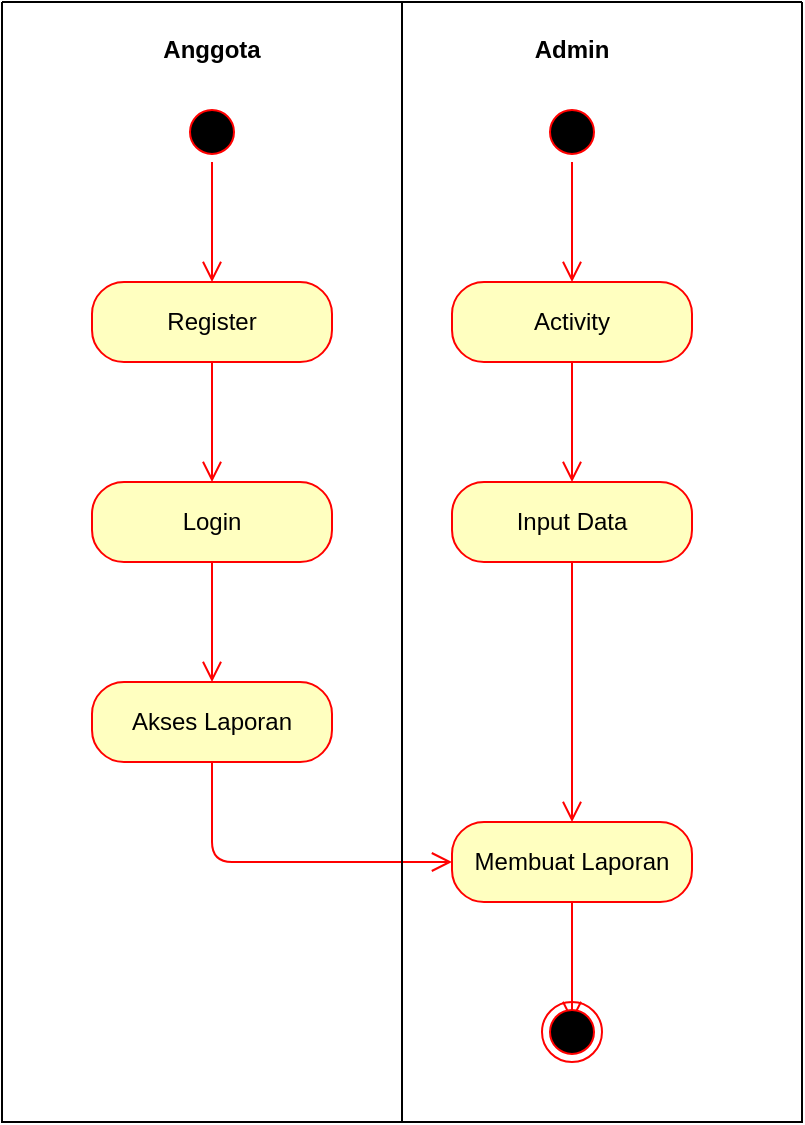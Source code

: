 <mxfile>
    <diagram id="qFuiAnbLtQxvk8TqD6pa" name="Page-1">
        <mxGraphModel dx="813" dy="638" grid="1" gridSize="10" guides="1" tooltips="1" connect="1" arrows="1" fold="1" page="1" pageScale="1" pageWidth="850" pageHeight="1100" math="0" shadow="0">
            <root>
                <mxCell id="0"/>
                <mxCell id="1" parent="0"/>
                <mxCell id="10" value="" style="ellipse;html=1;shape=startState;fillColor=#000000;strokeColor=#ff0000;" vertex="1" parent="1">
                    <mxGeometry x="200" y="170" width="30" height="30" as="geometry"/>
                </mxCell>
                <mxCell id="11" value="" style="edgeStyle=orthogonalEdgeStyle;html=1;verticalAlign=bottom;endArrow=open;endSize=8;strokeColor=#ff0000;" edge="1" source="10" parent="1">
                    <mxGeometry relative="1" as="geometry">
                        <mxPoint x="215" y="260" as="targetPoint"/>
                    </mxGeometry>
                </mxCell>
                <mxCell id="12" value="" style="ellipse;html=1;shape=startState;fillColor=#000000;strokeColor=#ff0000;" vertex="1" parent="1">
                    <mxGeometry x="380" y="170" width="30" height="30" as="geometry"/>
                </mxCell>
                <mxCell id="13" value="" style="edgeStyle=orthogonalEdgeStyle;html=1;verticalAlign=bottom;endArrow=open;endSize=8;strokeColor=#ff0000;" edge="1" source="12" parent="1">
                    <mxGeometry relative="1" as="geometry">
                        <mxPoint x="395" y="260" as="targetPoint"/>
                    </mxGeometry>
                </mxCell>
                <mxCell id="16" value="Anggota" style="text;align=center;fontStyle=1;verticalAlign=middle;spacingLeft=3;spacingRight=3;strokeColor=none;rotatable=0;points=[[0,0.5],[1,0.5]];portConstraint=eastwest;" vertex="1" parent="1">
                    <mxGeometry x="175" y="130" width="80" height="26" as="geometry"/>
                </mxCell>
                <mxCell id="17" value="Admin" style="text;align=center;fontStyle=1;verticalAlign=middle;spacingLeft=3;spacingRight=3;strokeColor=none;rotatable=0;points=[[0,0.5],[1,0.5]];portConstraint=eastwest;" vertex="1" parent="1">
                    <mxGeometry x="355" y="130" width="80" height="26" as="geometry"/>
                </mxCell>
                <mxCell id="18" value="Activity" style="rounded=1;whiteSpace=wrap;html=1;arcSize=40;fontColor=#000000;fillColor=#ffffc0;strokeColor=#ff0000;" vertex="1" parent="1">
                    <mxGeometry x="335" y="260" width="120" height="40" as="geometry"/>
                </mxCell>
                <mxCell id="19" value="" style="edgeStyle=orthogonalEdgeStyle;html=1;verticalAlign=bottom;endArrow=open;endSize=8;strokeColor=#ff0000;" edge="1" source="18" parent="1">
                    <mxGeometry relative="1" as="geometry">
                        <mxPoint x="395" y="360" as="targetPoint"/>
                    </mxGeometry>
                </mxCell>
                <mxCell id="20" value="Input Data" style="rounded=1;whiteSpace=wrap;html=1;arcSize=40;fontColor=#000000;fillColor=#ffffc0;strokeColor=#ff0000;" vertex="1" parent="1">
                    <mxGeometry x="335" y="360" width="120" height="40" as="geometry"/>
                </mxCell>
                <mxCell id="21" value="" style="edgeStyle=orthogonalEdgeStyle;html=1;verticalAlign=bottom;endArrow=open;endSize=8;strokeColor=#ff0000;entryX=0.5;entryY=0;entryDx=0;entryDy=0;" edge="1" source="20" parent="1" target="22">
                    <mxGeometry relative="1" as="geometry">
                        <mxPoint x="395" y="470" as="targetPoint"/>
                    </mxGeometry>
                </mxCell>
                <mxCell id="22" value="Membuat Laporan" style="rounded=1;whiteSpace=wrap;html=1;arcSize=40;fontColor=#000000;fillColor=#ffffc0;strokeColor=#ff0000;" vertex="1" parent="1">
                    <mxGeometry x="335" y="530" width="120" height="40" as="geometry"/>
                </mxCell>
                <mxCell id="23" value="" style="edgeStyle=orthogonalEdgeStyle;html=1;verticalAlign=bottom;endArrow=open;endSize=8;strokeColor=#ff0000;" edge="1" source="22" parent="1">
                    <mxGeometry relative="1" as="geometry">
                        <mxPoint x="395" y="630" as="targetPoint"/>
                    </mxGeometry>
                </mxCell>
                <mxCell id="24" value="" style="ellipse;html=1;shape=endState;fillColor=#000000;strokeColor=#ff0000;" vertex="1" parent="1">
                    <mxGeometry x="380" y="620" width="30" height="30" as="geometry"/>
                </mxCell>
                <mxCell id="25" value="Login" style="rounded=1;whiteSpace=wrap;html=1;arcSize=40;fontColor=#000000;fillColor=#ffffc0;strokeColor=#ff0000;" vertex="1" parent="1">
                    <mxGeometry x="155" y="360" width="120" height="40" as="geometry"/>
                </mxCell>
                <mxCell id="26" value="" style="edgeStyle=orthogonalEdgeStyle;html=1;verticalAlign=bottom;endArrow=open;endSize=8;strokeColor=#ff0000;" edge="1" source="25" parent="1">
                    <mxGeometry relative="1" as="geometry">
                        <mxPoint x="215" y="460" as="targetPoint"/>
                    </mxGeometry>
                </mxCell>
                <mxCell id="27" value="Register" style="rounded=1;whiteSpace=wrap;html=1;arcSize=40;fontColor=#000000;fillColor=#ffffc0;strokeColor=#ff0000;" vertex="1" parent="1">
                    <mxGeometry x="155" y="260" width="120" height="40" as="geometry"/>
                </mxCell>
                <mxCell id="28" value="" style="edgeStyle=orthogonalEdgeStyle;html=1;verticalAlign=bottom;endArrow=open;endSize=8;strokeColor=#ff0000;" edge="1" source="27" parent="1">
                    <mxGeometry relative="1" as="geometry">
                        <mxPoint x="215" y="360" as="targetPoint"/>
                    </mxGeometry>
                </mxCell>
                <mxCell id="29" value="Akses Laporan" style="rounded=1;whiteSpace=wrap;html=1;arcSize=40;fontColor=#000000;fillColor=#ffffc0;strokeColor=#ff0000;" vertex="1" parent="1">
                    <mxGeometry x="155" y="460" width="120" height="40" as="geometry"/>
                </mxCell>
                <mxCell id="30" value="" style="edgeStyle=orthogonalEdgeStyle;html=1;verticalAlign=bottom;endArrow=open;endSize=8;strokeColor=#ff0000;entryX=0;entryY=0.5;entryDx=0;entryDy=0;" edge="1" source="29" parent="1" target="22">
                    <mxGeometry relative="1" as="geometry">
                        <mxPoint x="215" y="560" as="targetPoint"/>
                        <Array as="points">
                            <mxPoint x="215" y="550"/>
                        </Array>
                    </mxGeometry>
                </mxCell>
                <mxCell id="32" value="" style="swimlane;startSize=0;" vertex="1" parent="1">
                    <mxGeometry x="110" y="120" width="200" height="560" as="geometry"/>
                </mxCell>
                <mxCell id="33" value="" style="swimlane;startSize=0;" vertex="1" parent="1">
                    <mxGeometry x="310" y="120" width="200" height="560" as="geometry"/>
                </mxCell>
            </root>
        </mxGraphModel>
    </diagram>
</mxfile>